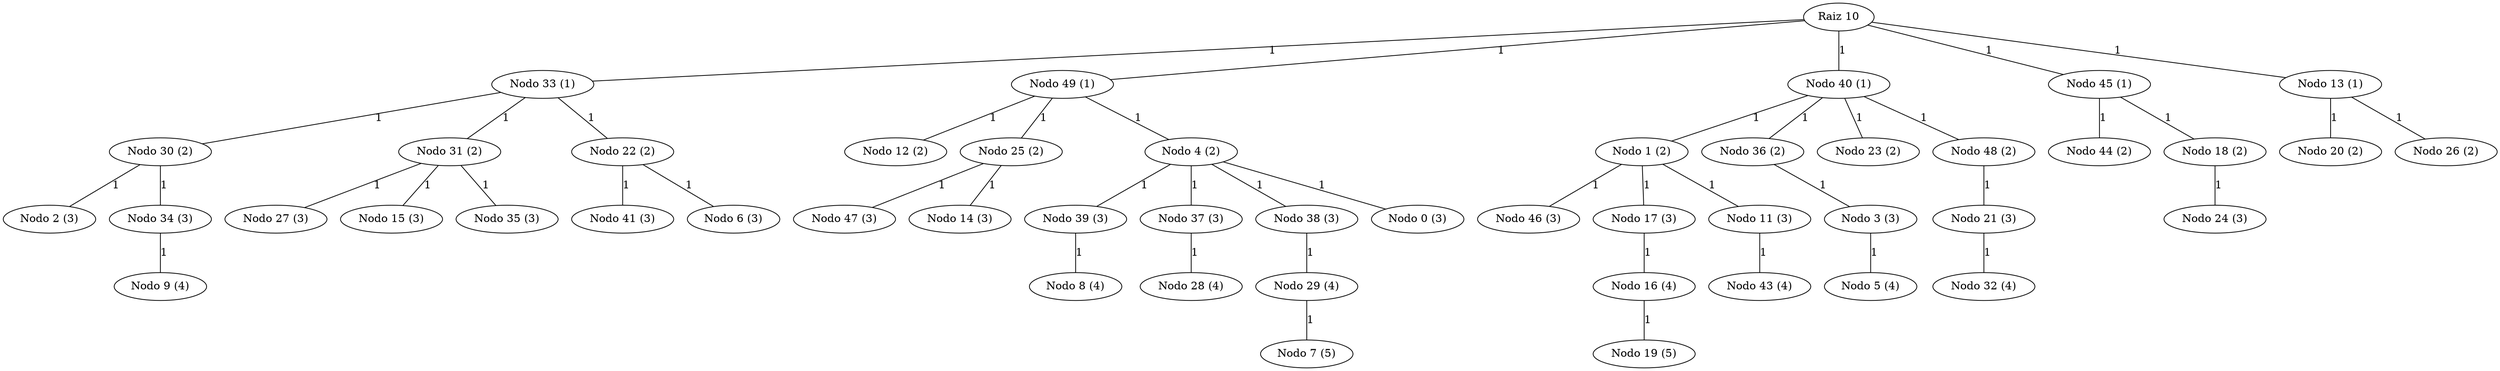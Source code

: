 graph ErdosRenyi_50_10 {
    "10" [label="Raiz 10"];
    "33" [label="Nodo 33 (1)"];
    "49" [label="Nodo 49 (1)"];
    "40" [label="Nodo 40 (1)"];
    "45" [label="Nodo 45 (1)"];
    "13" [label="Nodo 13 (1)"];
    "30" [label="Nodo 30 (2)"];
    "31" [label="Nodo 31 (2)"];
    "22" [label="Nodo 22 (2)"];
    "12" [label="Nodo 12 (2)"];
    "25" [label="Nodo 25 (2)"];
    "4" [label="Nodo 4 (2)"];
    "1" [label="Nodo 1 (2)"];
    "36" [label="Nodo 36 (2)"];
    "23" [label="Nodo 23 (2)"];
    "48" [label="Nodo 48 (2)"];
    "44" [label="Nodo 44 (2)"];
    "18" [label="Nodo 18 (2)"];
    "20" [label="Nodo 20 (2)"];
    "26" [label="Nodo 26 (2)"];
    "2" [label="Nodo 2 (3)"];
    "34" [label="Nodo 34 (3)"];
    "27" [label="Nodo 27 (3)"];
    "15" [label="Nodo 15 (3)"];
    "35" [label="Nodo 35 (3)"];
    "41" [label="Nodo 41 (3)"];
    "6" [label="Nodo 6 (3)"];
    "47" [label="Nodo 47 (3)"];
    "14" [label="Nodo 14 (3)"];
    "39" [label="Nodo 39 (3)"];
    "37" [label="Nodo 37 (3)"];
    "38" [label="Nodo 38 (3)"];
    "0" [label="Nodo 0 (3)"];
    "46" [label="Nodo 46 (3)"];
    "17" [label="Nodo 17 (3)"];
    "11" [label="Nodo 11 (3)"];
    "3" [label="Nodo 3 (3)"];
    "21" [label="Nodo 21 (3)"];
    "24" [label="Nodo 24 (3)"];
    "9" [label="Nodo 9 (4)"];
    "8" [label="Nodo 8 (4)"];
    "28" [label="Nodo 28 (4)"];
    "29" [label="Nodo 29 (4)"];
    "16" [label="Nodo 16 (4)"];
    "43" [label="Nodo 43 (4)"];
    "5" [label="Nodo 5 (4)"];
    "32" [label="Nodo 32 (4)"];
    "7" [label="Nodo 7 (5)"];
    "19" [label="Nodo 19 (5)"];
    "10" -- "33" [label="1"];
    "10" -- "49" [label="1"];
    "10" -- "40" [label="1"];
    "10" -- "45" [label="1"];
    "10" -- "13" [label="1"];
    "33" -- "30" [label="1"];
    "33" -- "31" [label="1"];
    "33" -- "22" [label="1"];
    "49" -- "12" [label="1"];
    "49" -- "25" [label="1"];
    "49" -- "4" [label="1"];
    "40" -- "1" [label="1"];
    "40" -- "36" [label="1"];
    "40" -- "23" [label="1"];
    "40" -- "48" [label="1"];
    "45" -- "44" [label="1"];
    "45" -- "18" [label="1"];
    "13" -- "20" [label="1"];
    "13" -- "26" [label="1"];
    "30" -- "2" [label="1"];
    "30" -- "34" [label="1"];
    "31" -- "27" [label="1"];
    "31" -- "15" [label="1"];
    "31" -- "35" [label="1"];
    "22" -- "41" [label="1"];
    "22" -- "6" [label="1"];
    "25" -- "47" [label="1"];
    "25" -- "14" [label="1"];
    "4" -- "39" [label="1"];
    "4" -- "37" [label="1"];
    "4" -- "38" [label="1"];
    "4" -- "0" [label="1"];
    "1" -- "46" [label="1"];
    "1" -- "17" [label="1"];
    "1" -- "11" [label="1"];
    "36" -- "3" [label="1"];
    "48" -- "21" [label="1"];
    "18" -- "24" [label="1"];
    "34" -- "9" [label="1"];
    "39" -- "8" [label="1"];
    "37" -- "28" [label="1"];
    "38" -- "29" [label="1"];
    "17" -- "16" [label="1"];
    "11" -- "43" [label="1"];
    "3" -- "5" [label="1"];
    "21" -- "32" [label="1"];
    "29" -- "7" [label="1"];
    "16" -- "19" [label="1"];
}
